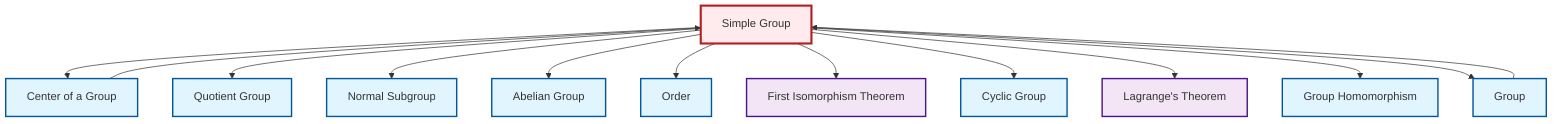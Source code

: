 graph TD
    classDef definition fill:#e1f5fe,stroke:#01579b,stroke-width:2px
    classDef theorem fill:#f3e5f5,stroke:#4a148c,stroke-width:2px
    classDef axiom fill:#fff3e0,stroke:#e65100,stroke-width:2px
    classDef example fill:#e8f5e9,stroke:#1b5e20,stroke-width:2px
    classDef current fill:#ffebee,stroke:#b71c1c,stroke-width:3px
    thm-first-isomorphism["First Isomorphism Theorem"]:::theorem
    def-simple-group["Simple Group"]:::definition
    def-center-of-group["Center of a Group"]:::definition
    def-normal-subgroup["Normal Subgroup"]:::definition
    thm-lagrange["Lagrange's Theorem"]:::theorem
    def-group["Group"]:::definition
    def-quotient-group["Quotient Group"]:::definition
    def-homomorphism["Group Homomorphism"]:::definition
    def-abelian-group["Abelian Group"]:::definition
    def-cyclic-group["Cyclic Group"]:::definition
    def-order["Order"]:::definition
    def-simple-group --> def-center-of-group
    def-group --> def-simple-group
    def-simple-group --> def-quotient-group
    def-simple-group --> def-normal-subgroup
    def-center-of-group --> def-simple-group
    def-simple-group --> def-abelian-group
    def-simple-group --> def-order
    def-simple-group --> thm-first-isomorphism
    def-simple-group --> def-cyclic-group
    def-simple-group --> thm-lagrange
    def-simple-group --> def-homomorphism
    def-simple-group --> def-group
    class def-simple-group current